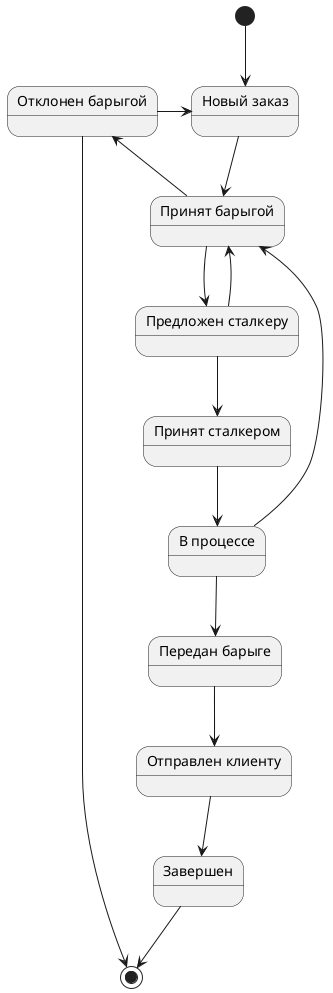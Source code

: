 @startuml


state "Новый заказ" as NewOrder
state "Принят барыгой" as AcceptedByHuckster
state "Предложен сталкеру" as SuggestedToStalker
state "Принят сталкером" as AcceptedByStalker
state "В процессе" as InProgress
state "Передан барыге" as TransferredToHuckster
state "Отправлен клиенту" as Sent
state "Завершен" as Completed
state "Отклонен барыгой" as Canceled
[*] --> NewOrder
NewOrder--> AcceptedByHuckster
AcceptedByHuckster --> SuggestedToStalker
SuggestedToStalker --> AcceptedByStalker
SuggestedToStalker --> AcceptedByHuckster
AcceptedByHuckster --> Canceled
Canceled -> NewOrder
AcceptedByStalker --> InProgress
InProgress --> TransferredToHuckster
InProgress --> AcceptedByHuckster
TransferredToHuckster --> Sent
Sent --> Completed
Completed --> [*]
Canceled --> [*]
@enduml